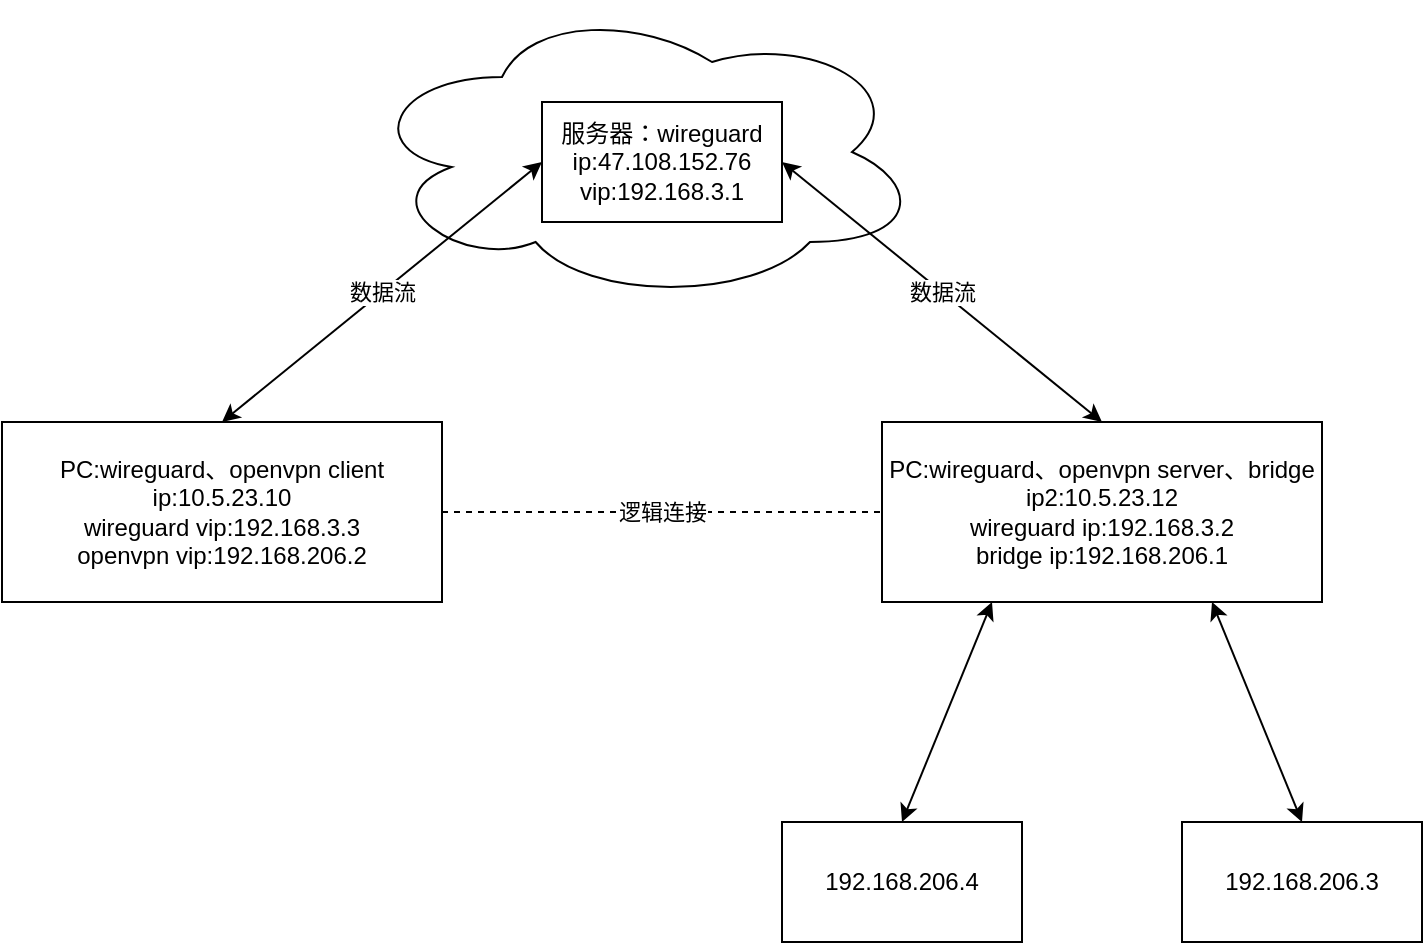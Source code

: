 <mxfile version="14.9.8" type="github"><diagram id="_pQyz28P-7yUtQk4ai9H" name="Page-1"><mxGraphModel dx="1376" dy="762" grid="1" gridSize="10" guides="1" tooltips="1" connect="1" arrows="1" fold="1" page="1" pageScale="1" pageWidth="827" pageHeight="1169" math="0" shadow="0"><root><mxCell id="0"/><mxCell id="1" parent="0"/><mxCell id="h9F8884Uan5ex-ec38v--5" value="" style="ellipse;shape=cloud;whiteSpace=wrap;html=1;" vertex="1" parent="1"><mxGeometry x="240" y="40" width="280" height="150" as="geometry"/></mxCell><mxCell id="h9F8884Uan5ex-ec38v--2" value="服务器：wireguard&lt;br&gt;ip:47.108.152.76&lt;br&gt;vip:192.168.3.1" style="rounded=0;whiteSpace=wrap;html=1;" vertex="1" parent="1"><mxGeometry x="330" y="90" width="120" height="60" as="geometry"/></mxCell><mxCell id="h9F8884Uan5ex-ec38v--6" value="PC:wireguard、openvpn client&lt;br&gt;ip:10.5.23.10&lt;br&gt;wireguard vip:192.168.3.3&lt;br&gt;openvpn vip:192.168.206.2" style="rounded=0;whiteSpace=wrap;html=1;" vertex="1" parent="1"><mxGeometry x="60" y="250" width="220" height="90" as="geometry"/></mxCell><mxCell id="h9F8884Uan5ex-ec38v--7" value="PC:wireguard、openvpn server、bridge&lt;br&gt;ip2:10.5.23.12&lt;br&gt;wireguard ip:192.168.3.2&lt;br&gt;bridge ip:192.168.206.1" style="rounded=0;whiteSpace=wrap;html=1;" vertex="1" parent="1"><mxGeometry x="500" y="250" width="220" height="90" as="geometry"/></mxCell><mxCell id="h9F8884Uan5ex-ec38v--9" value="数据流" style="endArrow=classic;startArrow=classic;html=1;entryX=0;entryY=0.5;entryDx=0;entryDy=0;exitX=0.5;exitY=0;exitDx=0;exitDy=0;" edge="1" parent="1" source="h9F8884Uan5ex-ec38v--6" target="h9F8884Uan5ex-ec38v--2"><mxGeometry width="50" height="50" relative="1" as="geometry"><mxPoint x="140" y="250" as="sourcePoint"/><mxPoint x="190" y="200" as="targetPoint"/></mxGeometry></mxCell><mxCell id="h9F8884Uan5ex-ec38v--12" value="数据流" style="endArrow=classic;startArrow=classic;html=1;exitX=1;exitY=0.5;exitDx=0;exitDy=0;entryX=0.5;entryY=0;entryDx=0;entryDy=0;" edge="1" parent="1" source="h9F8884Uan5ex-ec38v--2" target="h9F8884Uan5ex-ec38v--7"><mxGeometry width="50" height="50" relative="1" as="geometry"><mxPoint x="600" y="200" as="sourcePoint"/><mxPoint x="650" y="150" as="targetPoint"/></mxGeometry></mxCell><mxCell id="h9F8884Uan5ex-ec38v--13" value="逻辑连接" style="endArrow=none;dashed=1;html=1;entryX=0;entryY=0.5;entryDx=0;entryDy=0;exitX=1;exitY=0.5;exitDx=0;exitDy=0;" edge="1" parent="1" source="h9F8884Uan5ex-ec38v--6" target="h9F8884Uan5ex-ec38v--7"><mxGeometry width="50" height="50" relative="1" as="geometry"><mxPoint x="300" y="490" as="sourcePoint"/><mxPoint x="350" y="440" as="targetPoint"/></mxGeometry></mxCell><mxCell id="h9F8884Uan5ex-ec38v--14" value="192.168.206.4" style="rounded=0;whiteSpace=wrap;html=1;" vertex="1" parent="1"><mxGeometry x="450" y="450" width="120" height="60" as="geometry"/></mxCell><mxCell id="h9F8884Uan5ex-ec38v--15" value="192.168.206.3" style="rounded=0;whiteSpace=wrap;html=1;" vertex="1" parent="1"><mxGeometry x="650" y="450" width="120" height="60" as="geometry"/></mxCell><mxCell id="h9F8884Uan5ex-ec38v--17" value="" style="endArrow=classic;startArrow=classic;html=1;entryX=0.25;entryY=1;entryDx=0;entryDy=0;exitX=0.5;exitY=0;exitDx=0;exitDy=0;" edge="1" parent="1" source="h9F8884Uan5ex-ec38v--14" target="h9F8884Uan5ex-ec38v--7"><mxGeometry width="50" height="50" relative="1" as="geometry"><mxPoint x="520" y="430" as="sourcePoint"/><mxPoint x="570" y="380" as="targetPoint"/></mxGeometry></mxCell><mxCell id="h9F8884Uan5ex-ec38v--18" value="" style="endArrow=classic;startArrow=classic;html=1;entryX=0.75;entryY=1;entryDx=0;entryDy=0;exitX=0.5;exitY=0;exitDx=0;exitDy=0;" edge="1" parent="1" source="h9F8884Uan5ex-ec38v--15" target="h9F8884Uan5ex-ec38v--7"><mxGeometry width="50" height="50" relative="1" as="geometry"><mxPoint x="690" y="640" as="sourcePoint"/><mxPoint x="740" y="590" as="targetPoint"/></mxGeometry></mxCell></root></mxGraphModel></diagram></mxfile>